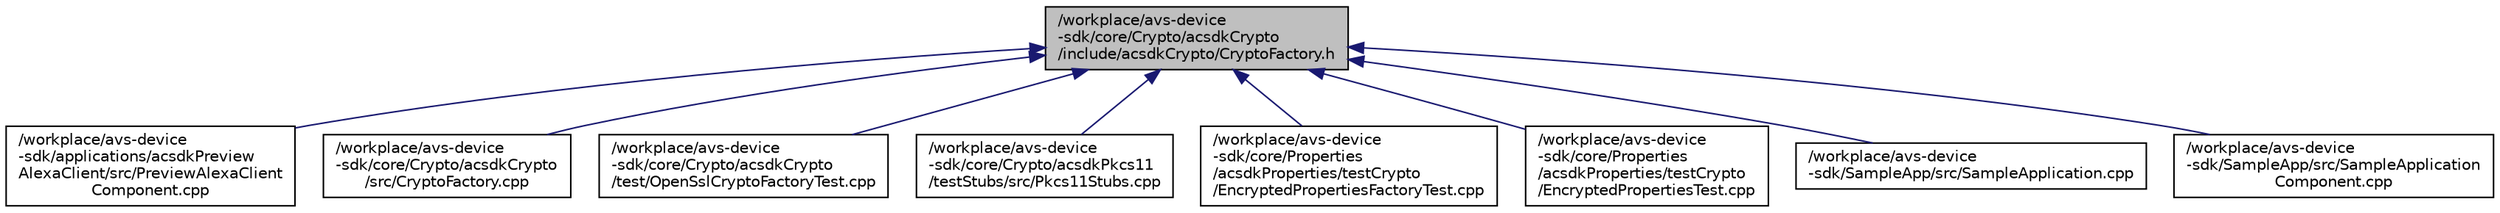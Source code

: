 digraph "/workplace/avs-device-sdk/core/Crypto/acsdkCrypto/include/acsdkCrypto/CryptoFactory.h"
{
  edge [fontname="Helvetica",fontsize="10",labelfontname="Helvetica",labelfontsize="10"];
  node [fontname="Helvetica",fontsize="10",shape=record];
  Node11 [label="/workplace/avs-device\l-sdk/core/Crypto/acsdkCrypto\l/include/acsdkCrypto/CryptoFactory.h",height=0.2,width=0.4,color="black", fillcolor="grey75", style="filled", fontcolor="black"];
  Node11 -> Node12 [dir="back",color="midnightblue",fontsize="10",style="solid",fontname="Helvetica"];
  Node12 [label="/workplace/avs-device\l-sdk/applications/acsdkPreview\lAlexaClient/src/PreviewAlexaClient\lComponent.cpp",height=0.2,width=0.4,color="black", fillcolor="white", style="filled",URL="$_preview_alexa_client_component_8cpp.html"];
  Node11 -> Node13 [dir="back",color="midnightblue",fontsize="10",style="solid",fontname="Helvetica"];
  Node13 [label="/workplace/avs-device\l-sdk/core/Crypto/acsdkCrypto\l/src/CryptoFactory.cpp",height=0.2,width=0.4,color="black", fillcolor="white", style="filled",URL="$_crypto_factory_8cpp.html"];
  Node11 -> Node14 [dir="back",color="midnightblue",fontsize="10",style="solid",fontname="Helvetica"];
  Node14 [label="/workplace/avs-device\l-sdk/core/Crypto/acsdkCrypto\l/test/OpenSslCryptoFactoryTest.cpp",height=0.2,width=0.4,color="black", fillcolor="white", style="filled",URL="$_open_ssl_crypto_factory_test_8cpp.html"];
  Node11 -> Node15 [dir="back",color="midnightblue",fontsize="10",style="solid",fontname="Helvetica"];
  Node15 [label="/workplace/avs-device\l-sdk/core/Crypto/acsdkPkcs11\l/testStubs/src/Pkcs11Stubs.cpp",height=0.2,width=0.4,color="black", fillcolor="white", style="filled",URL="$_pkcs11_stubs_8cpp.html"];
  Node11 -> Node16 [dir="back",color="midnightblue",fontsize="10",style="solid",fontname="Helvetica"];
  Node16 [label="/workplace/avs-device\l-sdk/core/Properties\l/acsdkProperties/testCrypto\l/EncryptedPropertiesFactoryTest.cpp",height=0.2,width=0.4,color="black", fillcolor="white", style="filled",URL="$_encrypted_properties_factory_test_8cpp.html"];
  Node11 -> Node17 [dir="back",color="midnightblue",fontsize="10",style="solid",fontname="Helvetica"];
  Node17 [label="/workplace/avs-device\l-sdk/core/Properties\l/acsdkProperties/testCrypto\l/EncryptedPropertiesTest.cpp",height=0.2,width=0.4,color="black", fillcolor="white", style="filled",URL="$_encrypted_properties_test_8cpp.html"];
  Node11 -> Node18 [dir="back",color="midnightblue",fontsize="10",style="solid",fontname="Helvetica"];
  Node18 [label="/workplace/avs-device\l-sdk/SampleApp/src/SampleApplication.cpp",height=0.2,width=0.4,color="black", fillcolor="white", style="filled",URL="$_sample_application_8cpp.html"];
  Node11 -> Node19 [dir="back",color="midnightblue",fontsize="10",style="solid",fontname="Helvetica"];
  Node19 [label="/workplace/avs-device\l-sdk/SampleApp/src/SampleApplication\lComponent.cpp",height=0.2,width=0.4,color="black", fillcolor="white", style="filled",URL="$_sample_application_component_8cpp.html"];
}
